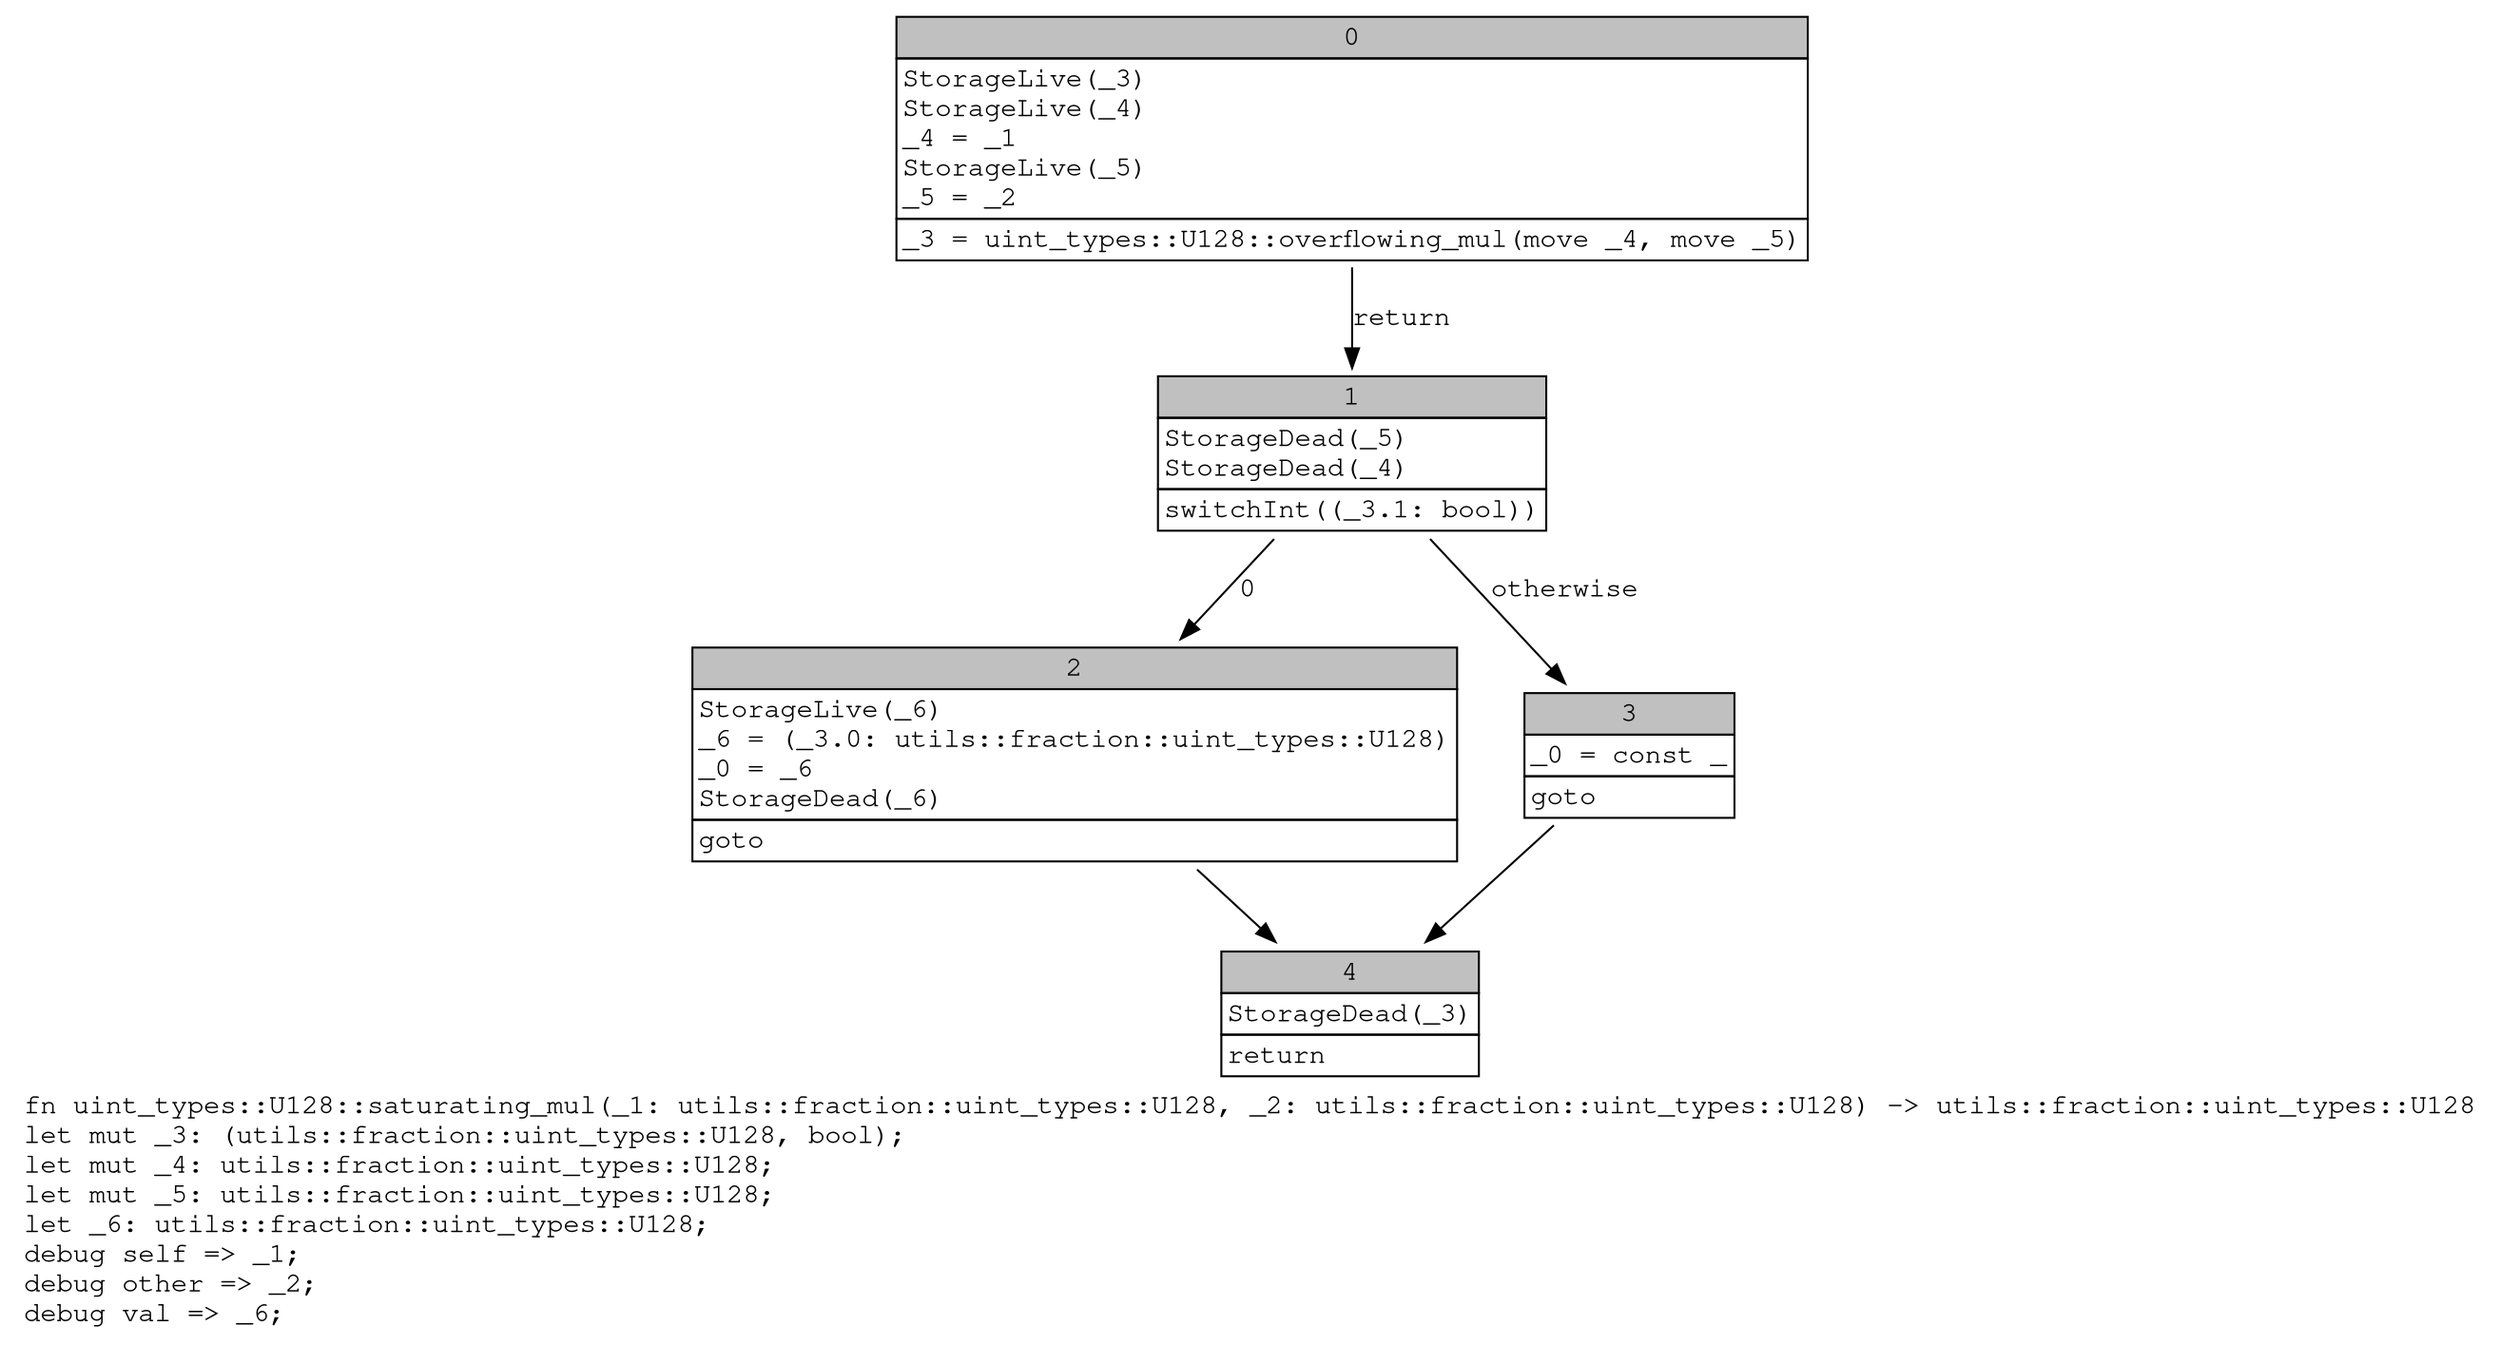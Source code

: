 digraph Mir_0_11920 {
    graph [fontname="Courier, monospace"];
    node [fontname="Courier, monospace"];
    edge [fontname="Courier, monospace"];
    label=<fn uint_types::U128::saturating_mul(_1: utils::fraction::uint_types::U128, _2: utils::fraction::uint_types::U128) -&gt; utils::fraction::uint_types::U128<br align="left"/>let mut _3: (utils::fraction::uint_types::U128, bool);<br align="left"/>let mut _4: utils::fraction::uint_types::U128;<br align="left"/>let mut _5: utils::fraction::uint_types::U128;<br align="left"/>let _6: utils::fraction::uint_types::U128;<br align="left"/>debug self =&gt; _1;<br align="left"/>debug other =&gt; _2;<br align="left"/>debug val =&gt; _6;<br align="left"/>>;
    bb0__0_11920 [shape="none", label=<<table border="0" cellborder="1" cellspacing="0"><tr><td bgcolor="gray" align="center" colspan="1">0</td></tr><tr><td align="left" balign="left">StorageLive(_3)<br/>StorageLive(_4)<br/>_4 = _1<br/>StorageLive(_5)<br/>_5 = _2<br/></td></tr><tr><td align="left">_3 = uint_types::U128::overflowing_mul(move _4, move _5)</td></tr></table>>];
    bb1__0_11920 [shape="none", label=<<table border="0" cellborder="1" cellspacing="0"><tr><td bgcolor="gray" align="center" colspan="1">1</td></tr><tr><td align="left" balign="left">StorageDead(_5)<br/>StorageDead(_4)<br/></td></tr><tr><td align="left">switchInt((_3.1: bool))</td></tr></table>>];
    bb2__0_11920 [shape="none", label=<<table border="0" cellborder="1" cellspacing="0"><tr><td bgcolor="gray" align="center" colspan="1">2</td></tr><tr><td align="left" balign="left">StorageLive(_6)<br/>_6 = (_3.0: utils::fraction::uint_types::U128)<br/>_0 = _6<br/>StorageDead(_6)<br/></td></tr><tr><td align="left">goto</td></tr></table>>];
    bb3__0_11920 [shape="none", label=<<table border="0" cellborder="1" cellspacing="0"><tr><td bgcolor="gray" align="center" colspan="1">3</td></tr><tr><td align="left" balign="left">_0 = const _<br/></td></tr><tr><td align="left">goto</td></tr></table>>];
    bb4__0_11920 [shape="none", label=<<table border="0" cellborder="1" cellspacing="0"><tr><td bgcolor="gray" align="center" colspan="1">4</td></tr><tr><td align="left" balign="left">StorageDead(_3)<br/></td></tr><tr><td align="left">return</td></tr></table>>];
    bb0__0_11920 -> bb1__0_11920 [label="return"];
    bb1__0_11920 -> bb2__0_11920 [label="0"];
    bb1__0_11920 -> bb3__0_11920 [label="otherwise"];
    bb2__0_11920 -> bb4__0_11920 [label=""];
    bb3__0_11920 -> bb4__0_11920 [label=""];
}
